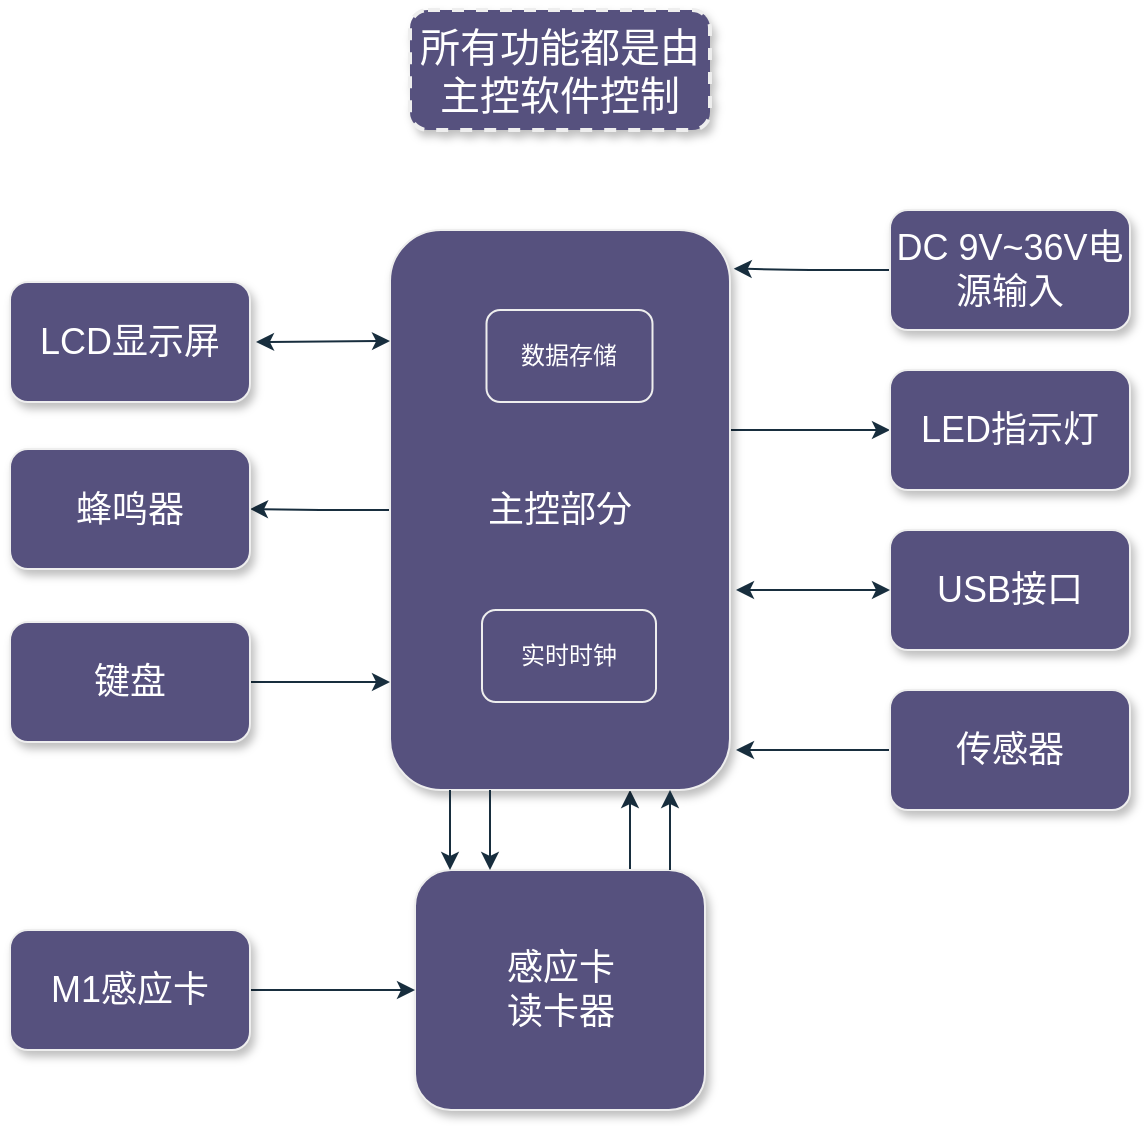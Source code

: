 <mxfile version="20.8.23" type="github" pages="3">
  <diagram name="硬件框图" id="90a13364-a465-7bf4-72fc-28e22215d7a0">
    <mxGraphModel dx="1050" dy="580" grid="1" gridSize="10" guides="1" tooltips="1" connect="1" arrows="1" fold="1" page="1" pageScale="1.5" pageWidth="1169" pageHeight="826" background="none" math="0" shadow="0">
      <root>
        <mxCell id="0" style=";html=1;" />
        <mxCell id="1" style=";html=1;" parent="0" />
        <mxCell id="3a17f1ce550125da-1" value="所有功能都是由主控软件控制" style="whiteSpace=wrap;html=1;shadow=1;fontSize=20;strokeWidth=2;dashed=1;labelBackgroundColor=none;rounded=1;fillColor=#56517E;strokeColor=#EEEEEE;fontColor=#FFFFFF;" parent="1" vertex="1">
          <mxGeometry x="797" y="344" width="150" height="60" as="geometry" />
        </mxCell>
        <mxCell id="3a17f1ce550125da-14" style="edgeStyle=elbowEdgeStyle;rounded=1;html=1;startArrow=none;startFill=0;jettySize=auto;orthogonalLoop=1;fontSize=18;elbow=vertical;labelBackgroundColor=none;fontColor=default;strokeColor=#182E3E;" parent="1" source="3a17f1ce550125da-2" target="3a17f1ce550125da-5" edge="1">
          <mxGeometry relative="1" as="geometry" />
        </mxCell>
        <mxCell id="3a17f1ce550125da-17" style="edgeStyle=elbowEdgeStyle;rounded=1;html=1;startArrow=none;startFill=0;jettySize=auto;orthogonalLoop=1;fontSize=18;labelBackgroundColor=none;fontColor=default;strokeColor=#182E3E;" parent="1" source="3a17f1ce550125da-10" target="3a17f1ce550125da-2" edge="1">
          <mxGeometry relative="1" as="geometry">
            <Array as="points">
              <mxPoint x="907" y="754" />
            </Array>
          </mxGeometry>
        </mxCell>
        <mxCell id="KJtJFZ7MMYaOJna_CMkf-4" style="edgeStyle=orthogonalEdgeStyle;rounded=0;orthogonalLoop=1;jettySize=auto;html=1;labelBackgroundColor=none;strokeColor=#182E3E;fontColor=default;" edge="1" parent="1" source="3a17f1ce550125da-2" target="KJtJFZ7MMYaOJna_CMkf-1">
          <mxGeometry relative="1" as="geometry" />
        </mxCell>
        <mxCell id="3a17f1ce550125da-2" value="主控部分" style="whiteSpace=wrap;html=1;shadow=1;fontSize=18;labelBackgroundColor=none;rounded=1;fillColor=#56517E;strokeColor=#EEEEEE;fontColor=#FFFFFF;" parent="1" vertex="1">
          <mxGeometry x="787" y="454" width="170" height="280" as="geometry" />
        </mxCell>
        <mxCell id="3RBQ6VtqIjUrw_XhqOrR-11" style="edgeStyle=orthogonalEdgeStyle;rounded=1;orthogonalLoop=1;jettySize=auto;html=1;exitX=0;exitY=0.5;exitDx=0;exitDy=0;entryX=1.011;entryY=0.069;entryDx=0;entryDy=0;entryPerimeter=0;labelBackgroundColor=none;fontColor=default;strokeColor=#182E3E;" parent="1" source="3a17f1ce550125da-4" target="3a17f1ce550125da-2" edge="1">
          <mxGeometry relative="1" as="geometry" />
        </mxCell>
        <mxCell id="3a17f1ce550125da-4" value="DC 9V~36V电源输入" style="whiteSpace=wrap;html=1;shadow=1;fontSize=18;labelBackgroundColor=none;rounded=1;fillColor=#56517E;strokeColor=#EEEEEE;fontColor=#FFFFFF;" parent="1" vertex="1">
          <mxGeometry x="1037" y="444" width="120" height="60" as="geometry" />
        </mxCell>
        <mxCell id="3a17f1ce550125da-5" value="LED指示灯" style="whiteSpace=wrap;html=1;shadow=1;fontSize=18;labelBackgroundColor=none;rounded=1;fillColor=#56517E;strokeColor=#EEEEEE;fontColor=#FFFFFF;" parent="1" vertex="1">
          <mxGeometry x="1037" y="524" width="120" height="60" as="geometry" />
        </mxCell>
        <mxCell id="3a17f1ce550125da-6" value="USB接口" style="whiteSpace=wrap;html=1;shadow=1;fontSize=18;labelBackgroundColor=none;rounded=1;fillColor=#56517E;strokeColor=#EEEEEE;fontColor=#FFFFFF;" parent="1" vertex="1">
          <mxGeometry x="1037" y="604" width="120" height="60" as="geometry" />
        </mxCell>
        <mxCell id="3RBQ6VtqIjUrw_XhqOrR-4" style="edgeStyle=orthogonalEdgeStyle;rounded=1;orthogonalLoop=1;jettySize=auto;html=1;exitX=0;exitY=0.5;exitDx=0;exitDy=0;labelBackgroundColor=none;fontColor=default;strokeColor=#182E3E;" parent="1" source="3a17f1ce550125da-7" edge="1">
          <mxGeometry relative="1" as="geometry">
            <mxPoint x="960" y="714" as="targetPoint" />
          </mxGeometry>
        </mxCell>
        <mxCell id="3a17f1ce550125da-7" value="传感器" style="whiteSpace=wrap;html=1;shadow=1;fontSize=18;labelBackgroundColor=none;rounded=1;fillColor=#56517E;strokeColor=#EEEEEE;fontColor=#FFFFFF;" parent="1" vertex="1">
          <mxGeometry x="1037" y="684" width="120" height="60" as="geometry" />
        </mxCell>
        <mxCell id="3a17f1ce550125da-8" value="LCD显示屏" style="whiteSpace=wrap;html=1;shadow=1;fontSize=18;labelBackgroundColor=none;rounded=1;fillColor=#56517E;strokeColor=#EEEEEE;fontColor=#FFFFFF;" parent="1" vertex="1">
          <mxGeometry x="597" y="480" width="120" height="60" as="geometry" />
        </mxCell>
        <mxCell id="3a17f1ce550125da-21" style="edgeStyle=elbowEdgeStyle;rounded=1;html=1;startArrow=none;startFill=0;jettySize=auto;orthogonalLoop=1;fontSize=18;elbow=vertical;labelBackgroundColor=none;fontColor=default;strokeColor=#182E3E;" parent="1" source="3a17f1ce550125da-9" target="3a17f1ce550125da-2" edge="1">
          <mxGeometry relative="1" as="geometry" />
        </mxCell>
        <mxCell id="3a17f1ce550125da-9" value="键盘" style="whiteSpace=wrap;html=1;shadow=1;fontSize=18;labelBackgroundColor=none;rounded=1;fillColor=#56517E;strokeColor=#EEEEEE;fontColor=#FFFFFF;" parent="1" vertex="1">
          <mxGeometry x="597" y="650" width="120" height="60" as="geometry" />
        </mxCell>
        <mxCell id="3a17f1ce550125da-10" value="感应卡&lt;br&gt;读卡器" style="whiteSpace=wrap;html=1;shadow=1;fontSize=18;labelBackgroundColor=none;rounded=1;fillColor=#56517E;strokeColor=#EEEEEE;fontColor=#FFFFFF;" parent="1" vertex="1">
          <mxGeometry x="799.5" y="774" width="145" height="120" as="geometry" />
        </mxCell>
        <mxCell id="3a17f1ce550125da-18" style="edgeStyle=elbowEdgeStyle;rounded=1;html=1;startArrow=none;startFill=0;jettySize=auto;orthogonalLoop=1;fontSize=18;elbow=vertical;labelBackgroundColor=none;fontColor=default;strokeColor=#182E3E;" parent="1" source="3a17f1ce550125da-11" target="3a17f1ce550125da-10" edge="1">
          <mxGeometry relative="1" as="geometry" />
        </mxCell>
        <mxCell id="3a17f1ce550125da-11" value="M1感应卡" style="whiteSpace=wrap;html=1;shadow=1;fontSize=18;labelBackgroundColor=none;rounded=1;fillColor=#56517E;strokeColor=#EEEEEE;fontColor=#FFFFFF;" parent="1" vertex="1">
          <mxGeometry x="597" y="804" width="120" height="60" as="geometry" />
        </mxCell>
        <mxCell id="3a17f1ce550125da-22" style="edgeStyle=elbowEdgeStyle;rounded=1;html=1;startArrow=none;startFill=0;jettySize=auto;orthogonalLoop=1;fontSize=18;labelBackgroundColor=none;fontColor=default;strokeColor=#182E3E;" parent="1" source="3a17f1ce550125da-10" target="3a17f1ce550125da-2" edge="1">
          <mxGeometry relative="1" as="geometry">
            <mxPoint x="937" y="784" as="sourcePoint" />
            <mxPoint x="937" y="744" as="targetPoint" />
            <Array as="points">
              <mxPoint x="927" y="754" />
              <mxPoint x="907" y="754" />
            </Array>
          </mxGeometry>
        </mxCell>
        <mxCell id="3a17f1ce550125da-25" style="edgeStyle=elbowEdgeStyle;rounded=1;html=1;startArrow=none;startFill=0;jettySize=auto;orthogonalLoop=1;fontSize=18;labelBackgroundColor=none;fontColor=default;strokeColor=#182E3E;" parent="1" edge="1">
          <mxGeometry relative="1" as="geometry">
            <mxPoint x="837" y="734" as="sourcePoint" />
            <mxPoint x="837" y="774" as="targetPoint" />
            <Array as="points">
              <mxPoint x="837" y="754" />
              <mxPoint x="867" y="764" />
            </Array>
          </mxGeometry>
        </mxCell>
        <mxCell id="3a17f1ce550125da-26" style="edgeStyle=elbowEdgeStyle;rounded=1;html=1;startArrow=none;startFill=0;jettySize=auto;orthogonalLoop=1;fontSize=18;labelBackgroundColor=none;fontColor=default;strokeColor=#182E3E;" parent="1" edge="1">
          <mxGeometry relative="1" as="geometry">
            <mxPoint x="817" y="734" as="sourcePoint" />
            <mxPoint x="817" y="774" as="targetPoint" />
            <Array as="points">
              <mxPoint x="817" y="754" />
              <mxPoint x="847" y="764" />
            </Array>
          </mxGeometry>
        </mxCell>
        <mxCell id="3RBQ6VtqIjUrw_XhqOrR-7" value="数据存储" style="rounded=1;whiteSpace=wrap;html=1;labelBackgroundColor=none;fillColor=#56517E;strokeColor=#EEEEEE;fontColor=#FFFFFF;" parent="1" vertex="1">
          <mxGeometry x="835.25" y="494" width="83" height="46" as="geometry" />
        </mxCell>
        <mxCell id="3RBQ6VtqIjUrw_XhqOrR-8" value="实时时钟" style="rounded=1;whiteSpace=wrap;html=1;labelBackgroundColor=none;fillColor=#56517E;strokeColor=#EEEEEE;fontColor=#FFFFFF;" parent="1" vertex="1">
          <mxGeometry x="833" y="644" width="87" height="46" as="geometry" />
        </mxCell>
        <mxCell id="3RBQ6VtqIjUrw_XhqOrR-10" value="" style="endArrow=classic;startArrow=classic;html=1;rounded=1;entryX=0;entryY=0.5;entryDx=0;entryDy=0;labelBackgroundColor=none;fontColor=default;strokeColor=#182E3E;" parent="1" target="3a17f1ce550125da-6" edge="1">
          <mxGeometry width="50" height="50" relative="1" as="geometry">
            <mxPoint x="960" y="634" as="sourcePoint" />
            <mxPoint x="900" y="580" as="targetPoint" />
          </mxGeometry>
        </mxCell>
        <mxCell id="3RBQ6VtqIjUrw_XhqOrR-12" value="" style="endArrow=classic;startArrow=classic;html=1;rounded=1;entryX=0;entryY=0.5;entryDx=0;entryDy=0;labelBackgroundColor=none;fontColor=default;strokeColor=#182E3E;" parent="1" edge="1">
          <mxGeometry width="50" height="50" relative="1" as="geometry">
            <mxPoint x="720" y="510" as="sourcePoint" />
            <mxPoint x="787" y="509.5" as="targetPoint" />
          </mxGeometry>
        </mxCell>
        <mxCell id="KJtJFZ7MMYaOJna_CMkf-1" value="蜂鸣器" style="whiteSpace=wrap;html=1;shadow=1;fontSize=18;labelBackgroundColor=none;rounded=1;fillColor=#56517E;strokeColor=#EEEEEE;fontColor=#FFFFFF;" vertex="1" parent="1">
          <mxGeometry x="597" y="563.5" width="120" height="60" as="geometry" />
        </mxCell>
      </root>
    </mxGraphModel>
  </diagram>
  <diagram id="zqEpiGVcDO8LAvgZMZE4" name="操作流程图">
    <mxGraphModel dx="1050" dy="580" grid="1" gridSize="10" guides="1" tooltips="1" connect="1" arrows="1" fold="1" page="1" pageScale="1" pageWidth="827" pageHeight="1169" math="0" shadow="0">
      <root>
        <mxCell id="0" />
        <mxCell id="1" parent="0" />
        <mxCell id="VnM-jycL1btq2EZlnA_B-10" style="edgeStyle=orthogonalEdgeStyle;rounded=1;orthogonalLoop=1;jettySize=auto;html=1;exitX=0.5;exitY=1;exitDx=0;exitDy=0;exitPerimeter=0;entryX=0.5;entryY=0;entryDx=0;entryDy=0;labelBackgroundColor=none;fontColor=default;strokeColor=#182E3E;" parent="1" source="VnM-jycL1btq2EZlnA_B-1" target="VnM-jycL1btq2EZlnA_B-6" edge="1">
          <mxGeometry relative="1" as="geometry" />
        </mxCell>
        <mxCell id="VnM-jycL1btq2EZlnA_B-1" value="开始" style="strokeWidth=2;html=1;shape=mxgraph.flowchart.start_1;whiteSpace=wrap;rounded=1;labelBackgroundColor=none;fillColor=#56517E;strokeColor=#EEEEEE;fontColor=#FFFFFF;" parent="1" vertex="1">
          <mxGeometry x="364" y="40" width="100" height="60" as="geometry" />
        </mxCell>
        <mxCell id="VnM-jycL1btq2EZlnA_B-12" value="是" style="edgeStyle=orthogonalEdgeStyle;rounded=1;orthogonalLoop=1;jettySize=auto;html=1;exitX=0.5;exitY=1;exitDx=0;exitDy=0;exitPerimeter=0;entryX=0.5;entryY=0;entryDx=0;entryDy=0;startArrow=none;labelBackgroundColor=none;fontColor=default;strokeColor=#182E3E;" parent="1" source="VnM-jycL1btq2EZlnA_B-13" target="VnM-jycL1btq2EZlnA_B-9" edge="1">
          <mxGeometry relative="1" as="geometry" />
        </mxCell>
        <mxCell id="VnM-jycL1btq2EZlnA_B-16" value="是" style="edgeStyle=orthogonalEdgeStyle;rounded=1;orthogonalLoop=1;jettySize=auto;html=1;exitX=0.5;exitY=1;exitDx=0;exitDy=0;exitPerimeter=0;entryX=0.5;entryY=0;entryDx=0;entryDy=0;entryPerimeter=0;labelBackgroundColor=none;fontColor=default;strokeColor=#182E3E;" parent="1" source="VnM-jycL1btq2EZlnA_B-5" target="VnM-jycL1btq2EZlnA_B-13" edge="1">
          <mxGeometry relative="1" as="geometry" />
        </mxCell>
        <mxCell id="VnM-jycL1btq2EZlnA_B-17" value="否" style="edgeStyle=orthogonalEdgeStyle;rounded=1;orthogonalLoop=1;jettySize=auto;html=1;exitX=1;exitY=0.5;exitDx=0;exitDy=0;exitPerimeter=0;entryX=1;entryY=0.5;entryDx=0;entryDy=0;labelBackgroundColor=none;fontColor=default;strokeColor=#182E3E;" parent="1" source="VnM-jycL1btq2EZlnA_B-5" target="VnM-jycL1btq2EZlnA_B-6" edge="1">
          <mxGeometry relative="1" as="geometry" />
        </mxCell>
        <mxCell id="VnM-jycL1btq2EZlnA_B-5" value="授权加注&lt;br&gt;刷卡？" style="strokeWidth=2;html=1;shape=mxgraph.flowchart.decision;whiteSpace=wrap;rounded=1;labelBackgroundColor=none;fillColor=#56517E;strokeColor=#EEEEEE;fontColor=#FFFFFF;" parent="1" vertex="1">
          <mxGeometry x="364" y="230" width="100" height="50" as="geometry" />
        </mxCell>
        <mxCell id="VnM-jycL1btq2EZlnA_B-11" style="edgeStyle=orthogonalEdgeStyle;rounded=1;orthogonalLoop=1;jettySize=auto;html=1;exitX=0.5;exitY=1;exitDx=0;exitDy=0;entryX=0.5;entryY=0;entryDx=0;entryDy=0;entryPerimeter=0;labelBackgroundColor=none;fontColor=default;strokeColor=#182E3E;" parent="1" source="VnM-jycL1btq2EZlnA_B-6" target="VnM-jycL1btq2EZlnA_B-5" edge="1">
          <mxGeometry relative="1" as="geometry" />
        </mxCell>
        <mxCell id="VnM-jycL1btq2EZlnA_B-6" value="待机" style="rounded=1;whiteSpace=wrap;html=1;absoluteArcSize=1;arcSize=14;strokeWidth=2;labelBackgroundColor=none;fillColor=#56517E;strokeColor=#EEEEEE;fontColor=#FFFFFF;" parent="1" vertex="1">
          <mxGeometry x="364" y="130" width="100" height="50" as="geometry" />
        </mxCell>
        <mxCell id="VnM-jycL1btq2EZlnA_B-26" style="edgeStyle=orthogonalEdgeStyle;rounded=1;orthogonalLoop=1;jettySize=auto;html=1;entryX=0;entryY=0.5;entryDx=0;entryDy=0;entryPerimeter=0;labelBackgroundColor=none;strokeColor=#182E3E;fontColor=default;" parent="1" source="VnM-jycL1btq2EZlnA_B-9" target="VnM-jycL1btq2EZlnA_B-25" edge="1">
          <mxGeometry relative="1" as="geometry" />
        </mxCell>
        <mxCell id="VnM-jycL1btq2EZlnA_B-9" value="加注过程并显示" style="rounded=1;whiteSpace=wrap;html=1;absoluteArcSize=1;arcSize=14;strokeWidth=2;labelBackgroundColor=none;fillColor=#56517E;strokeColor=#EEEEEE;fontColor=#FFFFFF;" parent="1" vertex="1">
          <mxGeometry x="364" y="460" width="100" height="50" as="geometry" />
        </mxCell>
        <mxCell id="VnM-jycL1btq2EZlnA_B-32" value="否" style="edgeStyle=orthogonalEdgeStyle;rounded=1;orthogonalLoop=1;jettySize=auto;html=1;exitX=1;exitY=0.5;exitDx=0;exitDy=0;exitPerimeter=0;entryX=0;entryY=0.5;entryDx=0;entryDy=0;entryPerimeter=0;labelBackgroundColor=none;strokeColor=#182E3E;fontColor=default;" parent="1" source="VnM-jycL1btq2EZlnA_B-13" target="VnM-jycL1btq2EZlnA_B-27" edge="1">
          <mxGeometry relative="1" as="geometry" />
        </mxCell>
        <mxCell id="VnM-jycL1btq2EZlnA_B-13" value="有脉冲？" style="strokeWidth=2;html=1;shape=mxgraph.flowchart.decision;whiteSpace=wrap;rounded=1;labelBackgroundColor=none;fillColor=#56517E;strokeColor=#EEEEEE;fontColor=#FFFFFF;" parent="1" vertex="1">
          <mxGeometry x="364" y="340" width="100" height="50" as="geometry" />
        </mxCell>
        <mxCell id="VnM-jycL1btq2EZlnA_B-36" value="是" style="edgeStyle=orthogonalEdgeStyle;rounded=1;orthogonalLoop=1;jettySize=auto;html=1;exitX=0.5;exitY=0;exitDx=0;exitDy=0;exitPerimeter=0;entryX=0.5;entryY=1;entryDx=0;entryDy=0;entryPerimeter=0;labelBackgroundColor=none;strokeColor=#182E3E;fontColor=default;" parent="1" source="VnM-jycL1btq2EZlnA_B-25" edge="1">
          <mxGeometry relative="1" as="geometry">
            <mxPoint x="710" y="387.5" as="targetPoint" />
          </mxGeometry>
        </mxCell>
        <mxCell id="VnM-jycL1btq2EZlnA_B-37" value="否" style="edgeStyle=orthogonalEdgeStyle;rounded=1;orthogonalLoop=1;jettySize=auto;html=1;exitX=0.5;exitY=1;exitDx=0;exitDy=0;exitPerimeter=0;entryX=0.5;entryY=1;entryDx=0;entryDy=0;labelBackgroundColor=none;strokeColor=#182E3E;fontColor=default;" parent="1" source="VnM-jycL1btq2EZlnA_B-25" target="VnM-jycL1btq2EZlnA_B-9" edge="1">
          <mxGeometry relative="1" as="geometry">
            <mxPoint x="410" y="610" as="targetPoint" />
            <Array as="points">
              <mxPoint x="710" y="540" />
              <mxPoint x="414" y="540" />
            </Array>
          </mxGeometry>
        </mxCell>
        <mxCell id="VnM-jycL1btq2EZlnA_B-25" value="停止加注&lt;br&gt;刷卡？" style="strokeWidth=2;html=1;shape=mxgraph.flowchart.decision;whiteSpace=wrap;rounded=1;labelBackgroundColor=none;fillColor=#56517E;strokeColor=#EEEEEE;fontColor=#FFFFFF;" parent="1" vertex="1">
          <mxGeometry x="660" y="460" width="100" height="50" as="geometry" />
        </mxCell>
        <mxCell id="VnM-jycL1btq2EZlnA_B-33" value="是" style="edgeStyle=orthogonalEdgeStyle;rounded=1;orthogonalLoop=1;jettySize=auto;html=1;exitX=1;exitY=0.5;exitDx=0;exitDy=0;exitPerimeter=0;entryX=0;entryY=0.5;entryDx=0;entryDy=0;entryPerimeter=0;labelBackgroundColor=none;strokeColor=#182E3E;fontColor=default;" parent="1" source="VnM-jycL1btq2EZlnA_B-27" edge="1">
          <mxGeometry relative="1" as="geometry">
            <mxPoint x="660" y="365" as="targetPoint" />
          </mxGeometry>
        </mxCell>
        <mxCell id="VnM-jycL1btq2EZlnA_B-34" style="edgeStyle=orthogonalEdgeStyle;rounded=1;orthogonalLoop=1;jettySize=auto;html=1;labelBackgroundColor=none;strokeColor=#182E3E;fontColor=default;" parent="1" edge="1">
          <mxGeometry relative="1" as="geometry">
            <mxPoint x="411" y="290" as="targetPoint" />
            <Array as="points">
              <mxPoint x="560" y="340" />
              <mxPoint x="560" y="290" />
            </Array>
            <mxPoint x="561" y="340" as="sourcePoint" />
          </mxGeometry>
        </mxCell>
        <mxCell id="VnM-jycL1btq2EZlnA_B-35" value="否" style="edgeLabel;html=1;align=center;verticalAlign=middle;resizable=0;points=[];rounded=1;labelBackgroundColor=none;fontColor=#FFFFFF;" parent="VnM-jycL1btq2EZlnA_B-34" vertex="1" connectable="0">
          <mxGeometry x="0.14" y="-2" relative="1" as="geometry">
            <mxPoint as="offset" />
          </mxGeometry>
        </mxCell>
        <mxCell id="VnM-jycL1btq2EZlnA_B-27" value="无脉冲超&lt;br&gt;时到？" style="strokeWidth=2;html=1;shape=mxgraph.flowchart.decision;whiteSpace=wrap;rounded=1;labelBackgroundColor=none;fillColor=#56517E;strokeColor=#EEEEEE;fontColor=#FFFFFF;" parent="1" vertex="1">
          <mxGeometry x="510" y="340" width="100" height="50" as="geometry" />
        </mxCell>
        <mxCell id="nSxlOV41q-pViRLlLxP2-2" style="edgeStyle=orthogonalEdgeStyle;rounded=1;orthogonalLoop=1;jettySize=auto;html=1;labelBackgroundColor=none;strokeColor=#182E3E;fontColor=default;" parent="1" source="nSxlOV41q-pViRLlLxP2-1" edge="1">
          <mxGeometry relative="1" as="geometry">
            <mxPoint x="470" y="150" as="targetPoint" />
            <Array as="points">
              <mxPoint x="710" y="150" />
            </Array>
          </mxGeometry>
        </mxCell>
        <mxCell id="nSxlOV41q-pViRLlLxP2-1" value="加注结束保存数据" style="rounded=1;whiteSpace=wrap;html=1;absoluteArcSize=1;arcSize=14;strokeWidth=2;labelBackgroundColor=none;fillColor=#56517E;strokeColor=#EEEEEE;fontColor=#FFFFFF;" parent="1" vertex="1">
          <mxGeometry x="660" y="340" width="100" height="50" as="geometry" />
        </mxCell>
      </root>
    </mxGraphModel>
  </diagram>
  <diagram id="mA0v-h7GbPH_LcxE-0y6" name="导出数据">
    <mxGraphModel dx="1050" dy="580" grid="1" gridSize="10" guides="1" tooltips="1" connect="1" arrows="1" fold="1" page="1" pageScale="1" pageWidth="827" pageHeight="1169" math="0" shadow="0">
      <root>
        <mxCell id="0" />
        <mxCell id="1" parent="0" />
        <mxCell id="YRM48q875nKBUgsAkrKd-1" style="edgeStyle=orthogonalEdgeStyle;rounded=1;orthogonalLoop=1;jettySize=auto;html=1;exitX=0.5;exitY=1;exitDx=0;exitDy=0;exitPerimeter=0;entryX=0.5;entryY=0;entryDx=0;entryDy=0;labelBackgroundColor=none;fontColor=default;startArrow=none;strokeColor=#182E3E;" parent="1" source="YRM48q875nKBUgsAkrKd-23" target="YRM48q875nKBUgsAkrKd-9" edge="1">
          <mxGeometry relative="1" as="geometry" />
        </mxCell>
        <mxCell id="YRM48q875nKBUgsAkrKd-25" style="edgeStyle=orthogonalEdgeStyle;rounded=1;orthogonalLoop=1;jettySize=auto;html=1;entryX=0.5;entryY=0;entryDx=0;entryDy=0;labelBackgroundColor=none;strokeColor=#182E3E;fontColor=default;" parent="1" source="YRM48q875nKBUgsAkrKd-2" target="YRM48q875nKBUgsAkrKd-23" edge="1">
          <mxGeometry relative="1" as="geometry" />
        </mxCell>
        <mxCell id="YRM48q875nKBUgsAkrKd-2" value="开始" style="strokeWidth=2;html=1;shape=mxgraph.flowchart.start_1;whiteSpace=wrap;rounded=1;labelBackgroundColor=none;fillColor=#56517E;strokeColor=#EEEEEE;fontColor=#FFFFFF;" parent="1" vertex="1">
          <mxGeometry x="364" y="20" width="100" height="60" as="geometry" />
        </mxCell>
        <mxCell id="YRM48q875nKBUgsAkrKd-5" value="是" style="edgeStyle=orthogonalEdgeStyle;rounded=1;orthogonalLoop=1;jettySize=auto;html=1;exitX=0.5;exitY=1;exitDx=0;exitDy=0;exitPerimeter=0;entryX=0.5;entryY=0;entryDx=0;entryDy=0;entryPerimeter=0;labelBackgroundColor=none;fontColor=default;strokeColor=#182E3E;" parent="1" source="YRM48q875nKBUgsAkrKd-7" edge="1">
          <mxGeometry relative="1" as="geometry">
            <mxPoint x="414.0" y="430" as="targetPoint" />
          </mxGeometry>
        </mxCell>
        <mxCell id="YRM48q875nKBUgsAkrKd-6" value="否" style="edgeStyle=orthogonalEdgeStyle;rounded=1;orthogonalLoop=1;jettySize=auto;html=1;exitX=1;exitY=0.5;exitDx=0;exitDy=0;exitPerimeter=0;labelBackgroundColor=none;fontColor=default;strokeColor=#182E3E;" parent="1" source="YRM48q875nKBUgsAkrKd-7" target="YRM48q875nKBUgsAkrKd-23" edge="1">
          <mxGeometry relative="1" as="geometry">
            <mxPoint x="490" y="140" as="targetPoint" />
            <Array as="points">
              <mxPoint x="510" y="345" />
              <mxPoint x="510" y="140" />
            </Array>
          </mxGeometry>
        </mxCell>
        <mxCell id="YRM48q875nKBUgsAkrKd-7" value="密码正确&lt;br&gt;或卡认证成功？" style="strokeWidth=2;html=1;shape=mxgraph.flowchart.decision;whiteSpace=wrap;rounded=1;labelBackgroundColor=none;fillColor=#56517E;strokeColor=#EEEEEE;fontColor=#FFFFFF;" parent="1" vertex="1">
          <mxGeometry x="339" y="320" width="150" height="50" as="geometry" />
        </mxCell>
        <mxCell id="YRM48q875nKBUgsAkrKd-8" style="edgeStyle=orthogonalEdgeStyle;rounded=1;orthogonalLoop=1;jettySize=auto;html=1;exitX=0.5;exitY=1;exitDx=0;exitDy=0;entryX=0.5;entryY=0;entryDx=0;entryDy=0;entryPerimeter=0;labelBackgroundColor=none;fontColor=default;strokeColor=#182E3E;" parent="1" source="YRM48q875nKBUgsAkrKd-9" target="YRM48q875nKBUgsAkrKd-7" edge="1">
          <mxGeometry relative="1" as="geometry" />
        </mxCell>
        <mxCell id="YRM48q875nKBUgsAkrKd-9" value="按设置键并输入6位数密码或刷数据导出授权卡" style="rounded=1;whiteSpace=wrap;html=1;absoluteArcSize=1;arcSize=14;strokeWidth=2;labelBackgroundColor=none;fillColor=#56517E;strokeColor=#EEEEEE;fontColor=#FFFFFF;" parent="1" vertex="1">
          <mxGeometry x="364" y="220" width="100" height="50" as="geometry" />
        </mxCell>
        <mxCell id="N3G3pcYYbyM9MvWF5CKw-2" style="edgeStyle=orthogonalEdgeStyle;rounded=1;orthogonalLoop=1;jettySize=auto;html=1;entryX=0;entryY=0.5;entryDx=0;entryDy=0;entryPerimeter=0;labelBackgroundColor=none;strokeColor=#182E3E;fontColor=default;" parent="1" source="YRM48q875nKBUgsAkrKd-11" target="N3G3pcYYbyM9MvWF5CKw-1" edge="1">
          <mxGeometry relative="1" as="geometry" />
        </mxCell>
        <mxCell id="YRM48q875nKBUgsAkrKd-11" value="数据导出到U盘" style="rounded=1;whiteSpace=wrap;html=1;absoluteArcSize=1;arcSize=14;strokeWidth=2;labelBackgroundColor=none;fillColor=#56517E;strokeColor=#EEEEEE;fontColor=#FFFFFF;" parent="1" vertex="1">
          <mxGeometry x="364" y="600" width="100" height="50" as="geometry" />
        </mxCell>
        <mxCell id="YRM48q875nKBUgsAkrKd-22" value="注：上电前先把U盘插入USB接口" style="strokeWidth=2;html=1;shape=mxgraph.flowchart.document2;whiteSpace=wrap;size=0.25;align=left;rounded=1;labelBackgroundColor=none;fillColor=#56517E;strokeColor=#EEEEEE;fontColor=#FFFFFF;" parent="1" vertex="1">
          <mxGeometry x="600" y="20" width="110" height="70" as="geometry" />
        </mxCell>
        <mxCell id="YRM48q875nKBUgsAkrKd-23" value="待机" style="rounded=1;whiteSpace=wrap;html=1;absoluteArcSize=1;arcSize=14;strokeWidth=2;labelBackgroundColor=none;fillColor=#56517E;strokeColor=#EEEEEE;fontColor=#FFFFFF;" parent="1" vertex="1">
          <mxGeometry x="364" y="120" width="100" height="50" as="geometry" />
        </mxCell>
        <mxCell id="aZmFRSW3J6IAP090SjyZ-3" style="edgeStyle=orthogonalEdgeStyle;rounded=1;orthogonalLoop=1;jettySize=auto;html=1;entryX=0.5;entryY=0;entryDx=0;entryDy=0;entryPerimeter=0;labelBackgroundColor=none;strokeColor=#182E3E;fontColor=default;" parent="1" source="YRM48q875nKBUgsAkrKd-26" target="YRM48q875nKBUgsAkrKd-27" edge="1">
          <mxGeometry relative="1" as="geometry" />
        </mxCell>
        <mxCell id="YRM48q875nKBUgsAkrKd-26" value="显示加注记录数量" style="rounded=1;whiteSpace=wrap;html=1;absoluteArcSize=1;arcSize=14;strokeWidth=2;labelBackgroundColor=none;fillColor=#56517E;strokeColor=#EEEEEE;fontColor=#FFFFFF;" parent="1" vertex="1">
          <mxGeometry x="364" y="427.5" width="100" height="50" as="geometry" />
        </mxCell>
        <mxCell id="aZmFRSW3J6IAP090SjyZ-1" style="edgeStyle=orthogonalEdgeStyle;rounded=1;orthogonalLoop=1;jettySize=auto;html=1;exitX=0;exitY=0.5;exitDx=0;exitDy=0;exitPerimeter=0;entryX=0;entryY=0.5;entryDx=0;entryDy=0;labelBackgroundColor=none;strokeColor=#182E3E;fontColor=default;" parent="1" source="YRM48q875nKBUgsAkrKd-27" target="YRM48q875nKBUgsAkrKd-23" edge="1">
          <mxGeometry relative="1" as="geometry">
            <mxPoint x="260" y="140" as="targetPoint" />
            <Array as="points">
              <mxPoint x="290" y="535" />
              <mxPoint x="290" y="145" />
            </Array>
          </mxGeometry>
        </mxCell>
        <mxCell id="aZmFRSW3J6IAP090SjyZ-2" value="返回键" style="edgeLabel;html=1;align=center;verticalAlign=middle;resizable=0;points=[];rounded=1;labelBackgroundColor=none;fontColor=#FFFFFF;" parent="aZmFRSW3J6IAP090SjyZ-1" vertex="1" connectable="0">
          <mxGeometry x="-0.568" y="-3" relative="1" as="geometry">
            <mxPoint x="-3" y="-183" as="offset" />
          </mxGeometry>
        </mxCell>
        <mxCell id="aZmFRSW3J6IAP090SjyZ-4" value="确定键" style="edgeStyle=orthogonalEdgeStyle;rounded=1;orthogonalLoop=1;jettySize=auto;html=1;entryX=0.5;entryY=0;entryDx=0;entryDy=0;labelBackgroundColor=none;strokeColor=#182E3E;fontColor=default;" parent="1" source="YRM48q875nKBUgsAkrKd-27" target="YRM48q875nKBUgsAkrKd-11" edge="1">
          <mxGeometry relative="1" as="geometry" />
        </mxCell>
        <mxCell id="YRM48q875nKBUgsAkrKd-27" value="按确定键或&lt;br&gt;返回键？" style="strokeWidth=2;html=1;shape=mxgraph.flowchart.decision;whiteSpace=wrap;rounded=1;labelBackgroundColor=none;fillColor=#56517E;strokeColor=#EEEEEE;fontColor=#FFFFFF;" parent="1" vertex="1">
          <mxGeometry x="329" y="510" width="170" height="50" as="geometry" />
        </mxCell>
        <mxCell id="N3G3pcYYbyM9MvWF5CKw-3" style="edgeStyle=orthogonalEdgeStyle;rounded=1;orthogonalLoop=1;jettySize=auto;html=1;labelBackgroundColor=none;strokeColor=#182E3E;fontColor=default;" parent="1" source="N3G3pcYYbyM9MvWF5CKw-1" edge="1">
          <mxGeometry relative="1" as="geometry">
            <mxPoint x="470.0" y="140" as="targetPoint" />
            <Array as="points">
              <mxPoint x="560" y="140" />
            </Array>
          </mxGeometry>
        </mxCell>
        <mxCell id="N3G3pcYYbyM9MvWF5CKw-4" value="是" style="edgeLabel;html=1;align=center;verticalAlign=middle;resizable=0;points=[];rounded=1;labelBackgroundColor=none;fontColor=#FFFFFF;" parent="N3G3pcYYbyM9MvWF5CKw-3" vertex="1" connectable="0">
          <mxGeometry x="-0.017" relative="1" as="geometry">
            <mxPoint as="offset" />
          </mxGeometry>
        </mxCell>
        <mxCell id="N3G3pcYYbyM9MvWF5CKw-7" style="edgeStyle=orthogonalEdgeStyle;rounded=1;orthogonalLoop=1;jettySize=auto;html=1;entryX=0;entryY=0.5;entryDx=0;entryDy=0;labelBackgroundColor=none;strokeColor=#182E3E;fontColor=default;" parent="1" source="N3G3pcYYbyM9MvWF5CKw-1" target="N3G3pcYYbyM9MvWF5CKw-6" edge="1">
          <mxGeometry relative="1" as="geometry" />
        </mxCell>
        <mxCell id="N3G3pcYYbyM9MvWF5CKw-1" value="导出成功？" style="strokeWidth=2;html=1;shape=mxgraph.flowchart.decision;whiteSpace=wrap;rounded=1;labelBackgroundColor=none;fillColor=#56517E;strokeColor=#EEEEEE;fontColor=#FFFFFF;" parent="1" vertex="1">
          <mxGeometry x="510" y="600" width="100" height="50" as="geometry" />
        </mxCell>
        <mxCell id="N3G3pcYYbyM9MvWF5CKw-8" style="edgeStyle=orthogonalEdgeStyle;rounded=1;orthogonalLoop=1;jettySize=auto;html=1;labelBackgroundColor=none;strokeColor=#182E3E;fontColor=default;" parent="1" source="N3G3pcYYbyM9MvWF5CKw-6" edge="1">
          <mxGeometry relative="1" as="geometry">
            <mxPoint x="480" y="140" as="targetPoint" />
            <Array as="points">
              <mxPoint x="710" y="140" />
            </Array>
          </mxGeometry>
        </mxCell>
        <mxCell id="N3G3pcYYbyM9MvWF5CKw-6" value="报错提示" style="rounded=1;whiteSpace=wrap;html=1;absoluteArcSize=1;arcSize=14;strokeWidth=2;labelBackgroundColor=none;fillColor=#56517E;strokeColor=#EEEEEE;fontColor=#FFFFFF;" parent="1" vertex="1">
          <mxGeometry x="660" y="600" width="100" height="50" as="geometry" />
        </mxCell>
      </root>
    </mxGraphModel>
  </diagram>
</mxfile>
